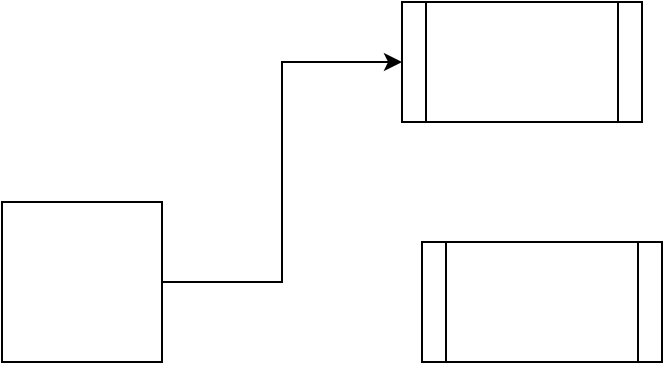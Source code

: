 <mxfile version="22.1.3" type="github">
  <diagram name="第 1 页" id="G18e0B0AeIC8BMClfBU2">
    <mxGraphModel dx="981" dy="735" grid="1" gridSize="10" guides="1" tooltips="1" connect="1" arrows="1" fold="1" page="1" pageScale="1" pageWidth="827" pageHeight="1169" math="0" shadow="0">
      <root>
        <mxCell id="0" />
        <mxCell id="1" parent="0" />
        <mxCell id="B8bT1lkDDRrbIaigKaRz-3" style="edgeStyle=orthogonalEdgeStyle;rounded=0;orthogonalLoop=1;jettySize=auto;html=1;entryX=0;entryY=0.5;entryDx=0;entryDy=0;" edge="1" parent="1" source="B8bT1lkDDRrbIaigKaRz-1" target="B8bT1lkDDRrbIaigKaRz-2">
          <mxGeometry relative="1" as="geometry" />
        </mxCell>
        <mxCell id="B8bT1lkDDRrbIaigKaRz-1" value="" style="whiteSpace=wrap;html=1;aspect=fixed;" vertex="1" parent="1">
          <mxGeometry x="140" y="170" width="80" height="80" as="geometry" />
        </mxCell>
        <mxCell id="B8bT1lkDDRrbIaigKaRz-2" value="" style="shape=process;whiteSpace=wrap;html=1;backgroundOutline=1;" vertex="1" parent="1">
          <mxGeometry x="340" y="70" width="120" height="60" as="geometry" />
        </mxCell>
        <mxCell id="B8bT1lkDDRrbIaigKaRz-4" value="" style="shape=process;whiteSpace=wrap;html=1;backgroundOutline=1;" vertex="1" parent="1">
          <mxGeometry x="350" y="190" width="120" height="60" as="geometry" />
        </mxCell>
      </root>
    </mxGraphModel>
  </diagram>
</mxfile>
